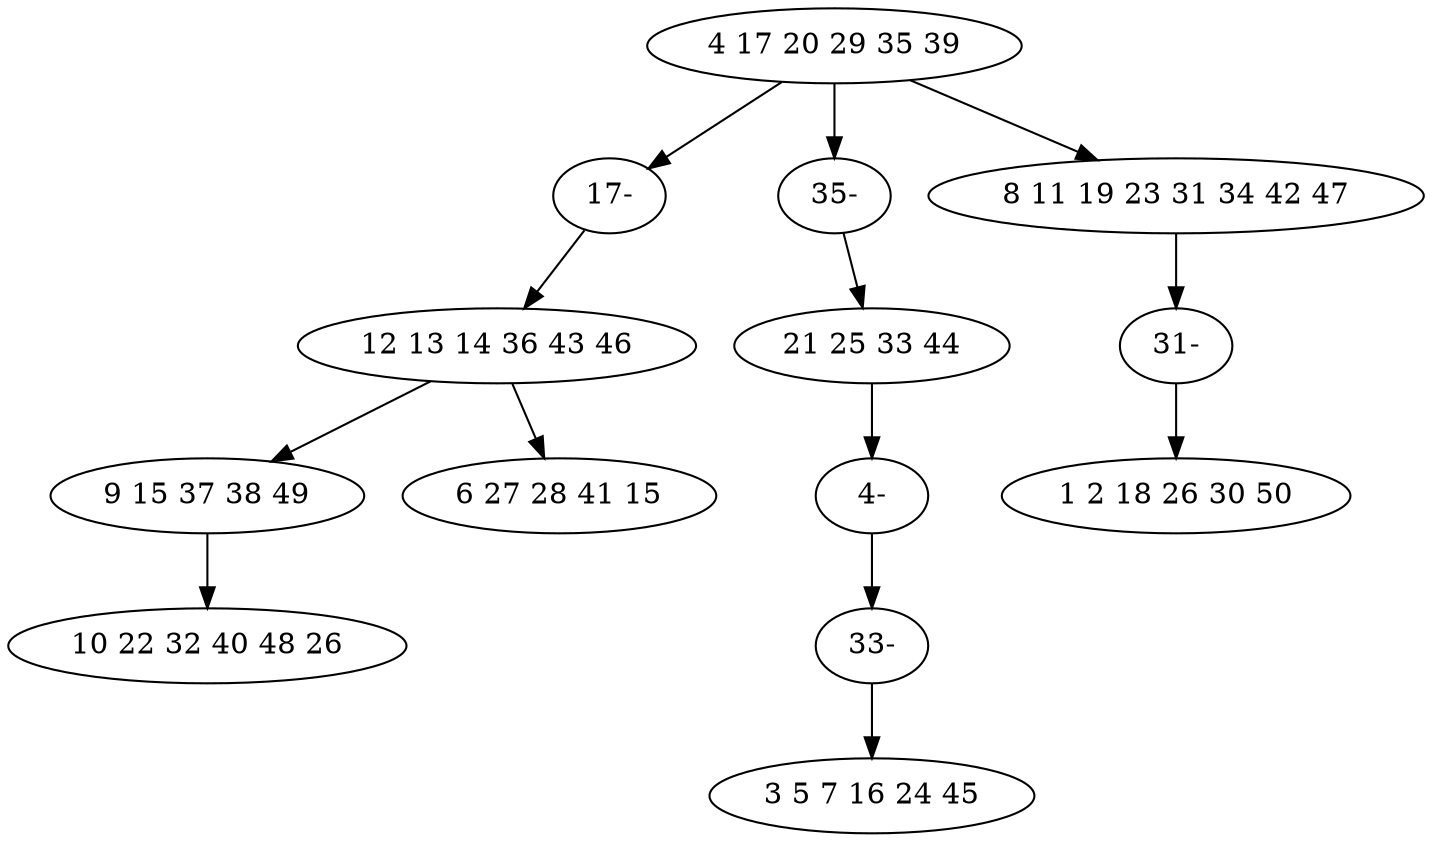 digraph true_tree {
	"0" -> "9"
	"0" -> "10"
	"0" -> "3"
	"1" -> "4"
	"4" -> "5"
	"2" -> "11"
	"3" -> "12"
	"1" -> "8"
	"9" -> "1"
	"10" -> "2"
	"11" -> "13"
	"12" -> "7"
	"13" -> "6"
	"0" [label="4 17 20 29 35 39"];
	"1" [label="12 13 14 36 43 46"];
	"2" [label="21 25 33 44"];
	"3" [label="8 11 19 23 31 34 42 47"];
	"4" [label="9 15 37 38 49"];
	"5" [label="10 22 32 40 48 26"];
	"6" [label="3 5 7 16 24 45"];
	"7" [label="1 2 18 26 30 50"];
	"8" [label="6 27 28 41 15"];
	"9" [label="17-"];
	"10" [label="35-"];
	"11" [label="4-"];
	"12" [label="31-"];
	"13" [label="33-"];
}
